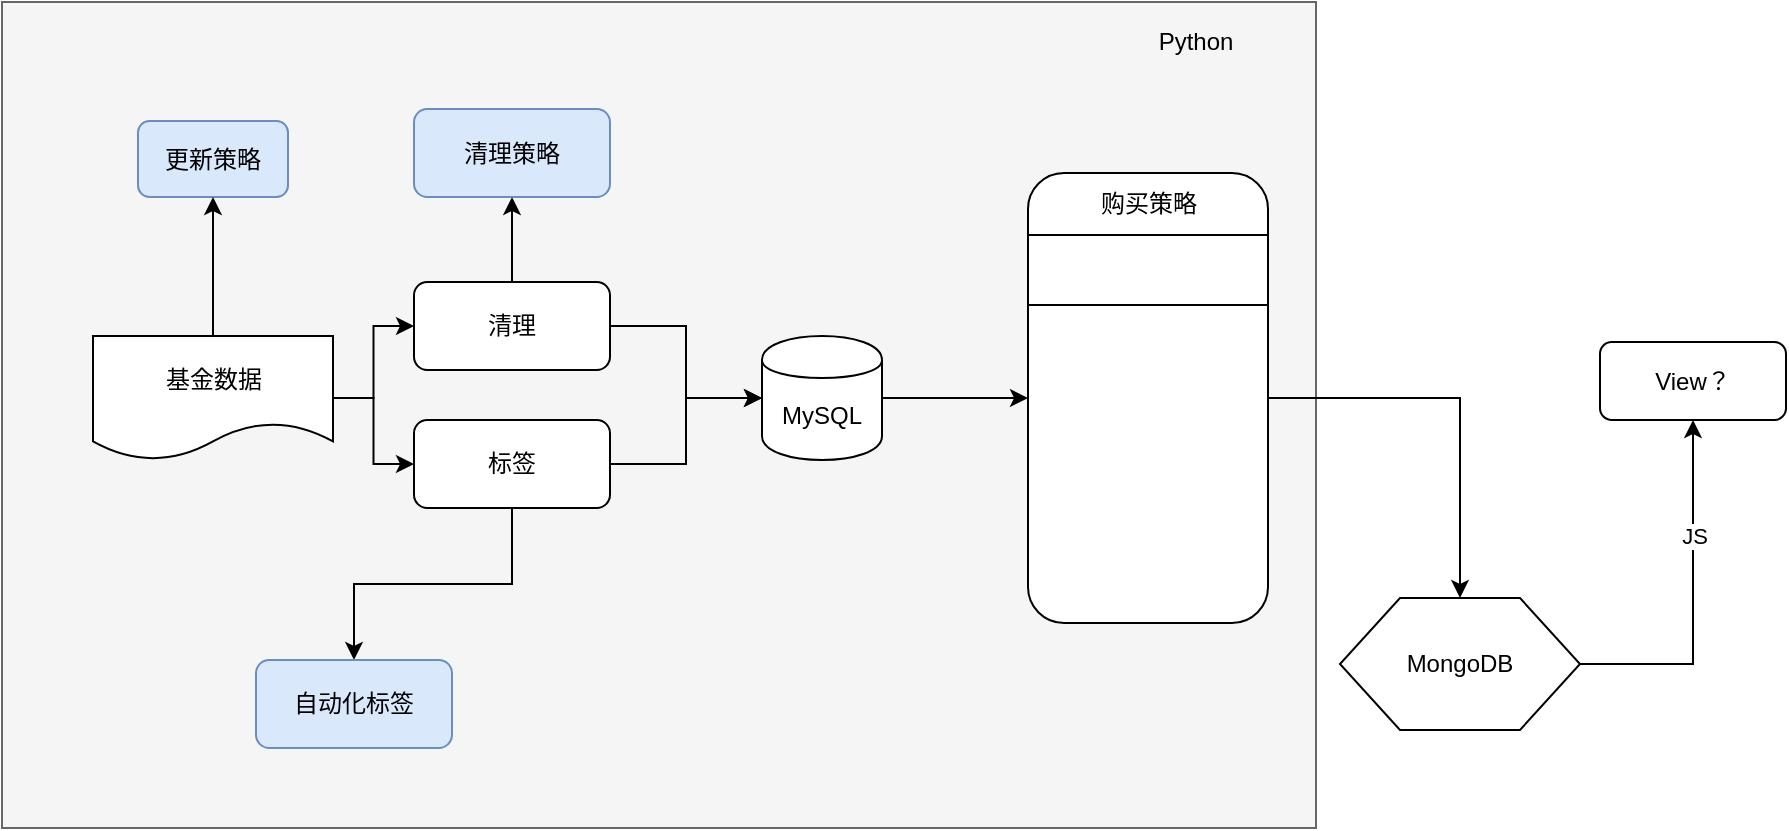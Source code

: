 <mxfile version="13.3.0" type="github" pages="6">
  <diagram id="U-9xloskH4poMOoSewtp" name="FundsFlow">
    <mxGraphModel dx="1752" dy="537" grid="0" gridSize="10" guides="1" tooltips="1" connect="1" arrows="1" fold="1" page="1" pageScale="1" pageWidth="827" pageHeight="1169" math="0" shadow="0">
      <root>
        <mxCell id="0" />
        <mxCell id="1" parent="0" />
        <mxCell id="t21zRNPggXkwv6wODn97-8" value="" style="rounded=0;whiteSpace=wrap;html=1;fillColor=#f5f5f5;strokeColor=#666666;fontColor=#333333;" vertex="1" parent="1">
          <mxGeometry x="-91" y="496" width="657" height="413" as="geometry" />
        </mxCell>
        <mxCell id="s23D7QcQNm81J26B1xXu-11" value="更新策略" style="rounded=1;whiteSpace=wrap;html=1;fillColor=#dae8fc;strokeColor=#6c8ebf;" parent="1" vertex="1">
          <mxGeometry x="-23" y="555.5" width="75" height="38" as="geometry" />
        </mxCell>
        <mxCell id="s23D7QcQNm81J26B1xXu-18" style="edgeStyle=orthogonalEdgeStyle;rounded=0;orthogonalLoop=1;jettySize=auto;html=1;" parent="1" source="s23D7QcQNm81J26B1xXu-3" target="s23D7QcQNm81J26B1xXu-17" edge="1">
          <mxGeometry relative="1" as="geometry" />
        </mxCell>
        <mxCell id="s23D7QcQNm81J26B1xXu-21" value="" style="edgeStyle=orthogonalEdgeStyle;rounded=0;orthogonalLoop=1;jettySize=auto;html=1;" parent="1" source="s23D7QcQNm81J26B1xXu-3" target="s23D7QcQNm81J26B1xXu-20" edge="1">
          <mxGeometry relative="1" as="geometry" />
        </mxCell>
        <mxCell id="s23D7QcQNm81J26B1xXu-3" value="清理" style="rounded=1;whiteSpace=wrap;html=1;" parent="1" vertex="1">
          <mxGeometry x="115" y="636" width="98" height="44" as="geometry" />
        </mxCell>
        <mxCell id="s23D7QcQNm81J26B1xXu-20" value="清理策略" style="rounded=1;whiteSpace=wrap;html=1;fillColor=#dae8fc;strokeColor=#6c8ebf;" parent="1" vertex="1">
          <mxGeometry x="115" y="549.5" width="98" height="44" as="geometry" />
        </mxCell>
        <mxCell id="s23D7QcQNm81J26B1xXu-8" value="" style="edgeStyle=orthogonalEdgeStyle;rounded=0;orthogonalLoop=1;jettySize=auto;html=1;" parent="1" source="s23D7QcQNm81J26B1xXu-4" target="s23D7QcQNm81J26B1xXu-7" edge="1">
          <mxGeometry relative="1" as="geometry" />
        </mxCell>
        <mxCell id="s23D7QcQNm81J26B1xXu-19" style="edgeStyle=orthogonalEdgeStyle;rounded=0;orthogonalLoop=1;jettySize=auto;html=1;" parent="1" source="s23D7QcQNm81J26B1xXu-4" target="s23D7QcQNm81J26B1xXu-17" edge="1">
          <mxGeometry relative="1" as="geometry" />
        </mxCell>
        <mxCell id="s23D7QcQNm81J26B1xXu-4" value="标签" style="rounded=1;whiteSpace=wrap;html=1;" parent="1" vertex="1">
          <mxGeometry x="115" y="705" width="98" height="44" as="geometry" />
        </mxCell>
        <mxCell id="s23D7QcQNm81J26B1xXu-7" value="自动化标签" style="rounded=1;whiteSpace=wrap;html=1;fillColor=#dae8fc;strokeColor=#6c8ebf;" parent="1" vertex="1">
          <mxGeometry x="36" y="825" width="98" height="44" as="geometry" />
        </mxCell>
        <mxCell id="s23D7QcQNm81J26B1xXu-14" style="edgeStyle=orthogonalEdgeStyle;rounded=0;orthogonalLoop=1;jettySize=auto;html=1;" parent="1" source="s23D7QcQNm81J26B1xXu-13" target="s23D7QcQNm81J26B1xXu-11" edge="1">
          <mxGeometry relative="1" as="geometry" />
        </mxCell>
        <mxCell id="s23D7QcQNm81J26B1xXu-15" style="edgeStyle=orthogonalEdgeStyle;rounded=0;orthogonalLoop=1;jettySize=auto;html=1;entryX=0;entryY=0.5;entryDx=0;entryDy=0;" parent="1" source="s23D7QcQNm81J26B1xXu-13" target="s23D7QcQNm81J26B1xXu-3" edge="1">
          <mxGeometry relative="1" as="geometry" />
        </mxCell>
        <mxCell id="s23D7QcQNm81J26B1xXu-16" style="edgeStyle=orthogonalEdgeStyle;rounded=0;orthogonalLoop=1;jettySize=auto;html=1;entryX=0;entryY=0.5;entryDx=0;entryDy=0;" parent="1" source="s23D7QcQNm81J26B1xXu-13" target="s23D7QcQNm81J26B1xXu-4" edge="1">
          <mxGeometry relative="1" as="geometry" />
        </mxCell>
        <mxCell id="s23D7QcQNm81J26B1xXu-13" value="基金数据" style="shape=document;whiteSpace=wrap;html=1;boundedLbl=1;" parent="1" vertex="1">
          <mxGeometry x="-45.5" y="663" width="120" height="62" as="geometry" />
        </mxCell>
        <mxCell id="s23D7QcQNm81J26B1xXu-27" style="edgeStyle=orthogonalEdgeStyle;rounded=0;orthogonalLoop=1;jettySize=auto;html=1;" parent="1" source="s23D7QcQNm81J26B1xXu-17" target="s23D7QcQNm81J26B1xXu-23" edge="1">
          <mxGeometry relative="1" as="geometry" />
        </mxCell>
        <mxCell id="s23D7QcQNm81J26B1xXu-17" value="MySQL" style="shape=cylinder;whiteSpace=wrap;html=1;boundedLbl=1;backgroundOutline=1;" parent="1" vertex="1">
          <mxGeometry x="289" y="663" width="60" height="62" as="geometry" />
        </mxCell>
        <mxCell id="t21zRNPggXkwv6wODn97-6" style="edgeStyle=orthogonalEdgeStyle;rounded=0;orthogonalLoop=1;jettySize=auto;html=1;entryX=0.5;entryY=0;entryDx=0;entryDy=0;" edge="1" parent="1" source="s23D7QcQNm81J26B1xXu-23" target="t21zRNPggXkwv6wODn97-3">
          <mxGeometry relative="1" as="geometry" />
        </mxCell>
        <mxCell id="s23D7QcQNm81J26B1xXu-23" value="" style="rounded=1;whiteSpace=wrap;html=1;" parent="1" vertex="1">
          <mxGeometry x="422" y="581.5" width="120" height="225" as="geometry" />
        </mxCell>
        <mxCell id="s23D7QcQNm81J26B1xXu-25" value="" style="rounded=0;whiteSpace=wrap;html=1;" parent="1" vertex="1">
          <mxGeometry x="422" y="612.5" width="120" height="35" as="geometry" />
        </mxCell>
        <mxCell id="s23D7QcQNm81J26B1xXu-26" value="购买策略" style="text;html=1;strokeColor=none;fillColor=none;align=center;verticalAlign=middle;whiteSpace=wrap;rounded=0;" parent="1" vertex="1">
          <mxGeometry x="448.5" y="581.5" width="67" height="30" as="geometry" />
        </mxCell>
        <mxCell id="s23D7QcQNm81J26B1xXu-28" value="View？" style="rounded=1;whiteSpace=wrap;html=1;" parent="1" vertex="1">
          <mxGeometry x="708" y="666" width="93" height="39" as="geometry" />
        </mxCell>
        <mxCell id="t21zRNPggXkwv6wODn97-7" value="JS" style="edgeStyle=orthogonalEdgeStyle;rounded=0;orthogonalLoop=1;jettySize=auto;html=1;entryX=0.5;entryY=1;entryDx=0;entryDy=0;" edge="1" parent="1" source="t21zRNPggXkwv6wODn97-3" target="s23D7QcQNm81J26B1xXu-28">
          <mxGeometry x="0.35" relative="1" as="geometry">
            <mxPoint as="offset" />
          </mxGeometry>
        </mxCell>
        <mxCell id="t21zRNPggXkwv6wODn97-3" value="MongoDB" style="shape=hexagon;perimeter=hexagonPerimeter2;whiteSpace=wrap;html=1;" vertex="1" parent="1">
          <mxGeometry x="578" y="794" width="120" height="66" as="geometry" />
        </mxCell>
        <mxCell id="t21zRNPggXkwv6wODn97-9" value="Python" style="text;html=1;strokeColor=none;fillColor=none;align=center;verticalAlign=middle;whiteSpace=wrap;rounded=0;" vertex="1" parent="1">
          <mxGeometry x="445" y="496" width="122" height="39" as="geometry" />
        </mxCell>
      </root>
    </mxGraphModel>
  </diagram>
  <diagram id="eRdrsRnJA8WTVh8HsA5Z" name="基金属性">
    <mxGraphModel dx="925" dy="537" grid="0" gridSize="10" guides="1" tooltips="1" connect="1" arrows="1" fold="1" page="1" pageScale="1" pageWidth="827" pageHeight="1169" math="0" shadow="0">
      <root>
        <mxCell id="6B3T2ZZVLINcQL0T6RvD-0" />
        <mxCell id="6B3T2ZZVLINcQL0T6RvD-1" parent="6B3T2ZZVLINcQL0T6RvD-0" />
        <mxCell id="S_TU6NUp1vg5GkREsZ-j-0" value="FundsAttribute" style="rounded=1;whiteSpace=wrap;html=1;" vertex="1" parent="6B3T2ZZVLINcQL0T6RvD-1">
          <mxGeometry x="49" y="291" width="120" height="51" as="geometry" />
        </mxCell>
      </root>
    </mxGraphModel>
  </diagram>
  <diagram id="u0vyREn5Lj54kAtHfl0Z" name="更新策略">
    <mxGraphModel dx="925" dy="537" grid="0" gridSize="10" guides="1" tooltips="1" connect="1" arrows="1" fold="1" page="1" pageScale="1" pageWidth="827" pageHeight="1169" math="0" shadow="0">
      <root>
        <mxCell id="_9PbPDc6n21RcktxT4Th-0" />
        <mxCell id="_9PbPDc6n21RcktxT4Th-1" parent="_9PbPDc6n21RcktxT4Th-0" />
        <mxCell id="6-UyU6BWGtnkBNpwVRVo-0" value="&lt;h1&gt;更新策略&lt;/h1&gt;&lt;p&gt;1. 每月全量更新一次，基金数据量约为千万级（1W基金，单个基金千级别数据）&lt;/p&gt;&lt;p&gt;2. 筛选出优质基金，每日更新净值数据，便于后续预测使用（优质基金由下面属性决定：规模-评级-近三年收益）&lt;/p&gt;" style="text;html=1;strokeColor=none;fillColor=none;spacing=5;spacingTop=-20;whiteSpace=wrap;overflow=hidden;rounded=0;" vertex="1" parent="_9PbPDc6n21RcktxT4Th-1">
          <mxGeometry x="101" y="113" width="649" height="329" as="geometry" />
        </mxCell>
      </root>
    </mxGraphModel>
  </diagram>
  <diagram id="t7CaXXVE-2laBlRRQPI_" name="自动化标签">
    <mxGraphModel dx="925" dy="537" grid="0" gridSize="10" guides="1" tooltips="1" connect="1" arrows="1" fold="1" page="1" pageScale="1" pageWidth="827" pageHeight="1169" math="0" shadow="0">
      <root>
        <mxCell id="ldpB7OjRweZQeN8LPgjD-0" />
        <mxCell id="ldpB7OjRweZQeN8LPgjD-1" parent="ldpB7OjRweZQeN8LPgjD-0" />
        <mxCell id="ldpB7OjRweZQeN8LPgjD-2" value="&lt;h1&gt;基金标签&lt;/h1&gt;&lt;p&gt;1. 维度：&lt;/p&gt;&lt;p&gt;2. 行业：自动化&lt;/p&gt;&lt;p&gt;3. 标签：手动标签，用户自定义&lt;/p&gt;" style="text;html=1;strokeColor=none;fillColor=none;spacing=5;spacingTop=-20;whiteSpace=wrap;overflow=hidden;rounded=0;" vertex="1" parent="ldpB7OjRweZQeN8LPgjD-1">
          <mxGeometry x="92" y="257" width="605" height="224" as="geometry" />
        </mxCell>
      </root>
    </mxGraphModel>
  </diagram>
  <diagram id="aotQDZiY3X6eVRyjZwmV" name="清理策略">
    <mxGraphModel dx="925" dy="537" grid="0" gridSize="10" guides="1" tooltips="1" connect="1" arrows="1" fold="1" page="1" pageScale="1" pageWidth="827" pageHeight="1169" math="0" shadow="0">
      <root>
        <mxCell id="5kE2rr5gcT-jhN7nFXw8-0" />
        <mxCell id="5kE2rr5gcT-jhN7nFXw8-1" parent="5kE2rr5gcT-jhN7nFXw8-0" />
        <mxCell id="5kE2rr5gcT-jhN7nFXw8-2" value="&lt;h1&gt;清理策略&lt;/h1&gt;&lt;p&gt;1. 可设置清理规则，如规模大小，评级等&lt;/p&gt;&lt;p&gt;2. 触发同步后，需要确定保留的数据和清除的数据&lt;/p&gt;" style="text;html=1;strokeColor=none;fillColor=none;spacing=5;spacingTop=-20;whiteSpace=wrap;overflow=hidden;rounded=0;" vertex="1" parent="5kE2rr5gcT-jhN7nFXw8-1">
          <mxGeometry x="159" y="204" width="520" height="223" as="geometry" />
        </mxCell>
      </root>
    </mxGraphModel>
  </diagram>
  <diagram id="Z6eo02NIAE9X_fk9MGeA" name="购买策略">
    <mxGraphModel dx="925" dy="537" grid="0" gridSize="10" guides="1" tooltips="1" connect="1" arrows="1" fold="1" page="1" pageScale="1" pageWidth="827" pageHeight="1169" math="0" shadow="0">
      <root>
        <mxCell id="v8eiwL24NbOOc1dTOpiD-0" />
        <mxCell id="v8eiwL24NbOOc1dTOpiD-1" parent="v8eiwL24NbOOc1dTOpiD-0" />
        <mxCell id="v8eiwL24NbOOc1dTOpiD-3" value="&lt;h1&gt;购买因子&lt;/h1&gt;&lt;p&gt;1. 总投资额&lt;/p&gt;&lt;p&gt;2. 定投金额&lt;/p&gt;&lt;p&gt;3. 定投周期&lt;/p&gt;&lt;p&gt;4. 涨/跌幅&lt;/p&gt;&lt;p&gt;5. 行业占比&lt;/p&gt;" style="text;html=1;strokeColor=none;fillColor=none;spacing=5;spacingTop=-20;whiteSpace=wrap;overflow=hidden;rounded=0;" vertex="1" parent="v8eiwL24NbOOc1dTOpiD-1">
          <mxGeometry x="70" y="249" width="401" height="215" as="geometry" />
        </mxCell>
      </root>
    </mxGraphModel>
  </diagram>
</mxfile>
